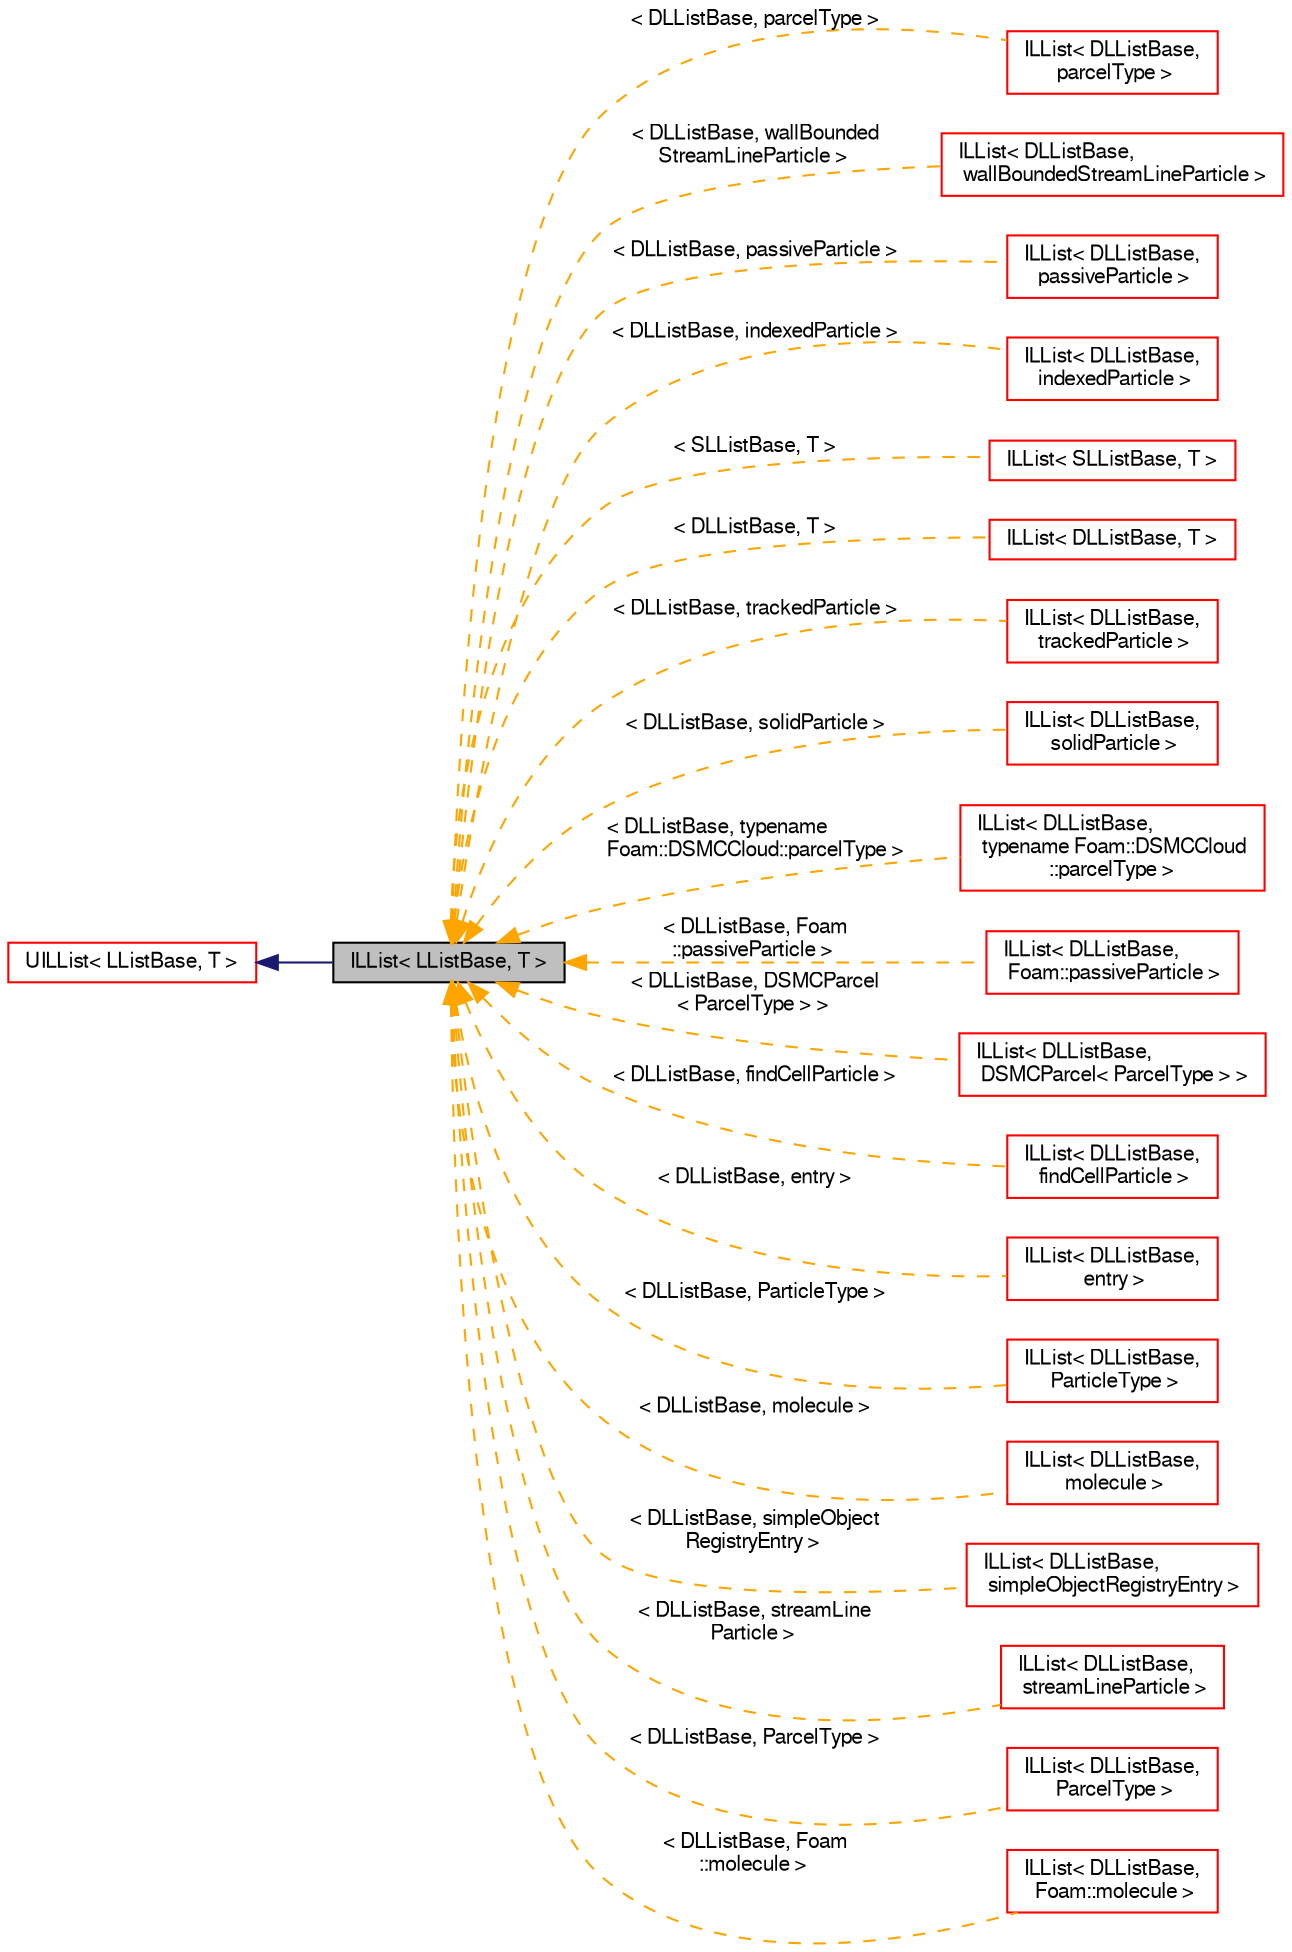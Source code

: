 digraph "ILList&lt; LListBase, T &gt;"
{
  bgcolor="transparent";
  edge [fontname="FreeSans",fontsize="10",labelfontname="FreeSans",labelfontsize="10"];
  node [fontname="FreeSans",fontsize="10",shape=record];
  rankdir="LR";
  Node1 [label="ILList\< LListBase, T \>",height=0.2,width=0.4,color="black", fillcolor="grey75", style="filled" fontcolor="black"];
  Node2 -> Node1 [dir="back",color="midnightblue",fontsize="10",style="solid",fontname="FreeSans"];
  Node2 [label="UILList\< LListBase, T \>",height=0.2,width=0.4,color="red",URL="$a02656.html",tooltip="Template class for intrusive linked lists. "];
  Node1 -> Node3 [dir="back",color="orange",fontsize="10",style="dashed",label=" \< DLListBase, parcelType \>" ,fontname="FreeSans"];
  Node3 [label="ILList\< DLListBase,\l parcelType \>",height=0.2,width=0.4,color="red",URL="$a01005.html"];
  Node1 -> Node4 [dir="back",color="orange",fontsize="10",style="dashed",label=" \< DLListBase, wallBounded\lStreamLineParticle \>" ,fontname="FreeSans"];
  Node4 [label="ILList\< DLListBase,\l wallBoundedStreamLineParticle \>",height=0.2,width=0.4,color="red",URL="$a01005.html"];
  Node1 -> Node5 [dir="back",color="orange",fontsize="10",style="dashed",label=" \< DLListBase, passiveParticle \>" ,fontname="FreeSans"];
  Node5 [label="ILList\< DLListBase,\l passiveParticle \>",height=0.2,width=0.4,color="red",URL="$a01005.html"];
  Node1 -> Node6 [dir="back",color="orange",fontsize="10",style="dashed",label=" \< DLListBase, indexedParticle \>" ,fontname="FreeSans"];
  Node6 [label="ILList\< DLListBase,\l indexedParticle \>",height=0.2,width=0.4,color="red",URL="$a01005.html"];
  Node1 -> Node7 [dir="back",color="orange",fontsize="10",style="dashed",label=" \< SLListBase, T \>" ,fontname="FreeSans"];
  Node7 [label="ILList\< SLListBase, T \>",height=0.2,width=0.4,color="red",URL="$a01005.html"];
  Node1 -> Node8 [dir="back",color="orange",fontsize="10",style="dashed",label=" \< DLListBase, T \>" ,fontname="FreeSans"];
  Node8 [label="ILList\< DLListBase, T \>",height=0.2,width=0.4,color="red",URL="$a01005.html"];
  Node1 -> Node9 [dir="back",color="orange",fontsize="10",style="dashed",label=" \< DLListBase, trackedParticle \>" ,fontname="FreeSans"];
  Node9 [label="ILList\< DLListBase,\l trackedParticle \>",height=0.2,width=0.4,color="red",URL="$a01005.html"];
  Node1 -> Node10 [dir="back",color="orange",fontsize="10",style="dashed",label=" \< DLListBase, solidParticle \>" ,fontname="FreeSans"];
  Node10 [label="ILList\< DLListBase,\l solidParticle \>",height=0.2,width=0.4,color="red",URL="$a01005.html"];
  Node1 -> Node11 [dir="back",color="orange",fontsize="10",style="dashed",label=" \< DLListBase, typename\l Foam::DSMCCloud::parcelType \>" ,fontname="FreeSans"];
  Node11 [label="ILList\< DLListBase,\l typename Foam::DSMCCloud\l::parcelType \>",height=0.2,width=0.4,color="red",URL="$a01005.html"];
  Node1 -> Node12 [dir="back",color="orange",fontsize="10",style="dashed",label=" \< DLListBase, Foam\l::passiveParticle \>" ,fontname="FreeSans"];
  Node12 [label="ILList\< DLListBase,\l Foam::passiveParticle \>",height=0.2,width=0.4,color="red",URL="$a01005.html"];
  Node1 -> Node13 [dir="back",color="orange",fontsize="10",style="dashed",label=" \< DLListBase, DSMCParcel\l\< ParcelType \> \>" ,fontname="FreeSans"];
  Node13 [label="ILList\< DLListBase,\l DSMCParcel\< ParcelType \> \>",height=0.2,width=0.4,color="red",URL="$a01005.html"];
  Node1 -> Node14 [dir="back",color="orange",fontsize="10",style="dashed",label=" \< DLListBase, findCellParticle \>" ,fontname="FreeSans"];
  Node14 [label="ILList\< DLListBase,\l findCellParticle \>",height=0.2,width=0.4,color="red",URL="$a01005.html"];
  Node1 -> Node15 [dir="back",color="orange",fontsize="10",style="dashed",label=" \< DLListBase, entry \>" ,fontname="FreeSans"];
  Node15 [label="ILList\< DLListBase,\l entry \>",height=0.2,width=0.4,color="red",URL="$a01005.html"];
  Node1 -> Node16 [dir="back",color="orange",fontsize="10",style="dashed",label=" \< DLListBase, ParticleType \>" ,fontname="FreeSans"];
  Node16 [label="ILList\< DLListBase,\l ParticleType \>",height=0.2,width=0.4,color="red",URL="$a01005.html"];
  Node1 -> Node17 [dir="back",color="orange",fontsize="10",style="dashed",label=" \< DLListBase, molecule \>" ,fontname="FreeSans"];
  Node17 [label="ILList\< DLListBase,\l molecule \>",height=0.2,width=0.4,color="red",URL="$a01005.html"];
  Node1 -> Node18 [dir="back",color="orange",fontsize="10",style="dashed",label=" \< DLListBase, simpleObject\lRegistryEntry \>" ,fontname="FreeSans"];
  Node18 [label="ILList\< DLListBase,\l simpleObjectRegistryEntry \>",height=0.2,width=0.4,color="red",URL="$a01005.html"];
  Node1 -> Node19 [dir="back",color="orange",fontsize="10",style="dashed",label=" \< DLListBase, streamLine\lParticle \>" ,fontname="FreeSans"];
  Node19 [label="ILList\< DLListBase,\l streamLineParticle \>",height=0.2,width=0.4,color="red",URL="$a01005.html"];
  Node1 -> Node20 [dir="back",color="orange",fontsize="10",style="dashed",label=" \< DLListBase, ParcelType \>" ,fontname="FreeSans"];
  Node20 [label="ILList\< DLListBase,\l ParcelType \>",height=0.2,width=0.4,color="red",URL="$a01005.html"];
  Node1 -> Node21 [dir="back",color="orange",fontsize="10",style="dashed",label=" \< DLListBase, Foam\l::molecule \>" ,fontname="FreeSans"];
  Node21 [label="ILList\< DLListBase,\l Foam::molecule \>",height=0.2,width=0.4,color="red",URL="$a01005.html"];
}
